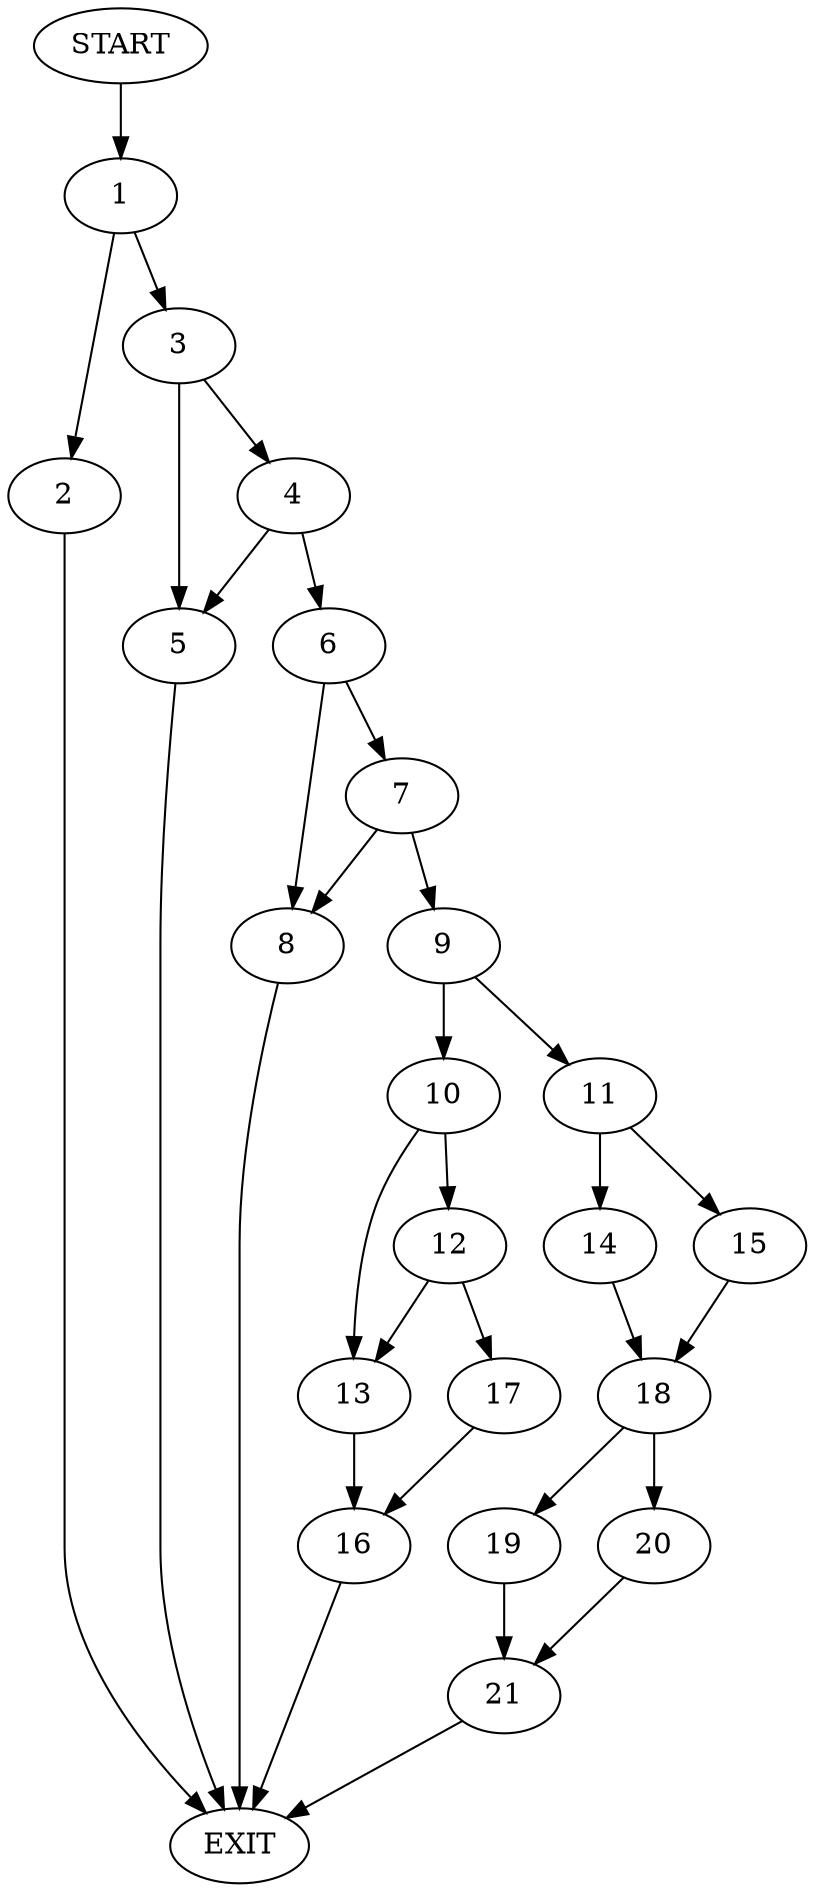 digraph {
0 [label="START"]
22 [label="EXIT"]
0 -> 1
1 -> 2
1 -> 3
2 -> 22
3 -> 4
3 -> 5
5 -> 22
4 -> 5
4 -> 6
6 -> 7
6 -> 8
7 -> 9
7 -> 8
8 -> 22
9 -> 10
9 -> 11
10 -> 12
10 -> 13
11 -> 14
11 -> 15
13 -> 16
12 -> 17
12 -> 13
17 -> 16
16 -> 22
15 -> 18
14 -> 18
18 -> 19
18 -> 20
19 -> 21
20 -> 21
21 -> 22
}
